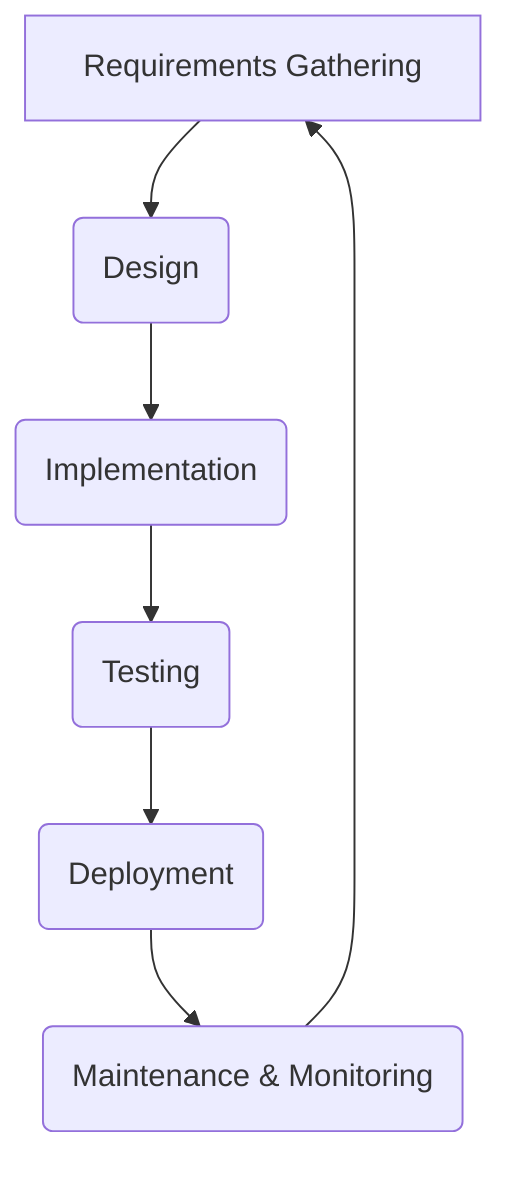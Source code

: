 graph TD
    A[Requirements Gathering] --> B(Design)
    B --> C(Implementation)
    C --> D(Testing)
    D --> E(Deployment)
    E --> F(Maintenance & Monitoring)
    F --> A